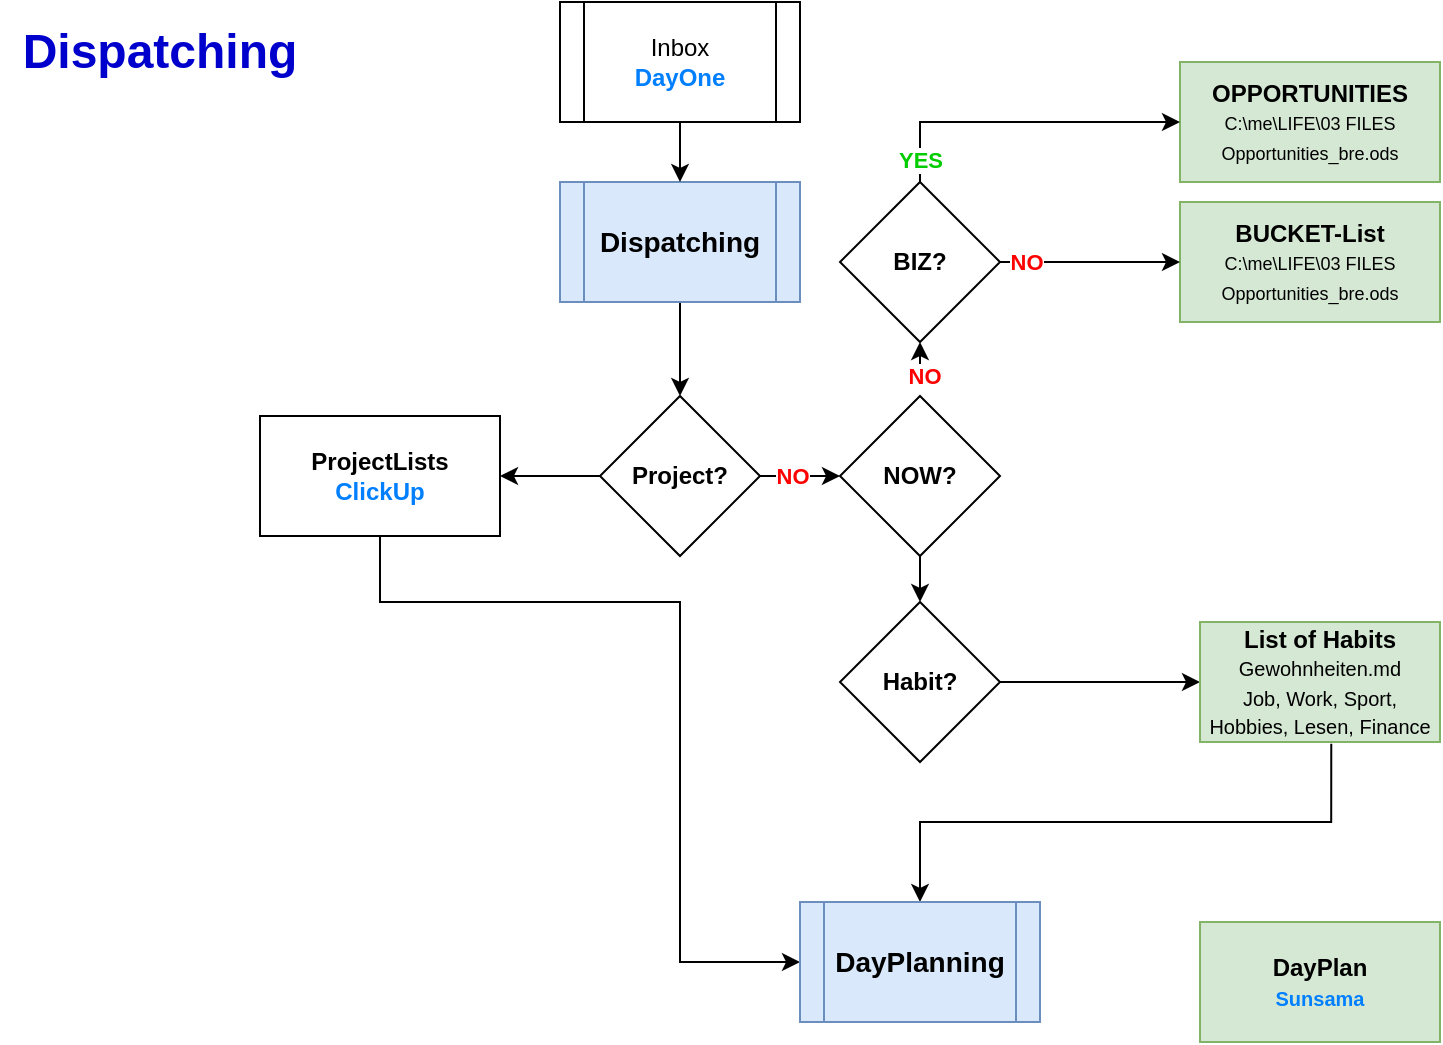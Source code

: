 <mxfile version="24.3.1" type="github">
  <diagram name="Seite-1" id="iVmIlQBCY1E0hf-4H-sd">
    <mxGraphModel dx="1430" dy="763" grid="1" gridSize="10" guides="1" tooltips="1" connect="1" arrows="1" fold="1" page="1" pageScale="1" pageWidth="827" pageHeight="1169" math="0" shadow="0">
      <root>
        <mxCell id="0" />
        <mxCell id="1" parent="0" />
        <mxCell id="-3UPCh3XHjgh82qcXA4f-2" value="&lt;font color=&quot;#0000cc&quot; style=&quot;font-size: 24px;&quot;&gt;&lt;b&gt;Dispatching&lt;/b&gt;&lt;/font&gt;" style="text;html=1;align=center;verticalAlign=middle;whiteSpace=wrap;rounded=0;" vertex="1" parent="1">
          <mxGeometry x="40" y="50" width="160" height="50" as="geometry" />
        </mxCell>
        <mxCell id="-3UPCh3XHjgh82qcXA4f-5" style="edgeStyle=orthogonalEdgeStyle;rounded=0;orthogonalLoop=1;jettySize=auto;html=1;entryX=0.5;entryY=0;entryDx=0;entryDy=0;" edge="1" parent="1" source="-3UPCh3XHjgh82qcXA4f-3" target="-3UPCh3XHjgh82qcXA4f-4">
          <mxGeometry relative="1" as="geometry" />
        </mxCell>
        <mxCell id="-3UPCh3XHjgh82qcXA4f-3" value="&lt;font style=&quot;font-size: 14px;&quot;&gt;&lt;b&gt;Dispatching&lt;/b&gt;&lt;/font&gt;" style="shape=process;whiteSpace=wrap;html=1;backgroundOutline=1;fillColor=#dae8fc;strokeColor=#6c8ebf;" vertex="1" parent="1">
          <mxGeometry x="320" y="140" width="120" height="60" as="geometry" />
        </mxCell>
        <mxCell id="-3UPCh3XHjgh82qcXA4f-8" style="edgeStyle=orthogonalEdgeStyle;rounded=0;orthogonalLoop=1;jettySize=auto;html=1;entryX=1;entryY=0.5;entryDx=0;entryDy=0;" edge="1" parent="1" source="-3UPCh3XHjgh82qcXA4f-4" target="-3UPCh3XHjgh82qcXA4f-7">
          <mxGeometry relative="1" as="geometry" />
        </mxCell>
        <mxCell id="-3UPCh3XHjgh82qcXA4f-14" style="edgeStyle=orthogonalEdgeStyle;rounded=0;orthogonalLoop=1;jettySize=auto;html=1;entryX=0;entryY=0.5;entryDx=0;entryDy=0;" edge="1" parent="1" source="-3UPCh3XHjgh82qcXA4f-4" target="-3UPCh3XHjgh82qcXA4f-11">
          <mxGeometry relative="1" as="geometry" />
        </mxCell>
        <mxCell id="-3UPCh3XHjgh82qcXA4f-4" value="&lt;b&gt;Project?&lt;/b&gt;" style="rhombus;whiteSpace=wrap;html=1;" vertex="1" parent="1">
          <mxGeometry x="340" y="247" width="80" height="80" as="geometry" />
        </mxCell>
        <mxCell id="-3UPCh3XHjgh82qcXA4f-31" style="edgeStyle=orthogonalEdgeStyle;rounded=0;orthogonalLoop=1;jettySize=auto;html=1;exitX=0.5;exitY=1;exitDx=0;exitDy=0;" edge="1" parent="1" source="-3UPCh3XHjgh82qcXA4f-7" target="-3UPCh3XHjgh82qcXA4f-28">
          <mxGeometry relative="1" as="geometry">
            <mxPoint x="210" y="390" as="sourcePoint" />
            <Array as="points">
              <mxPoint x="230" y="350" />
              <mxPoint x="380" y="350" />
            </Array>
          </mxGeometry>
        </mxCell>
        <mxCell id="-3UPCh3XHjgh82qcXA4f-7" value="&lt;b&gt;ProjectLists&lt;/b&gt;&lt;br&gt;&lt;b&gt;&lt;font color=&quot;#007fff&quot;&gt;ClickUp&lt;/font&gt;&lt;/b&gt;" style="rounded=0;whiteSpace=wrap;html=1;" vertex="1" parent="1">
          <mxGeometry x="170" y="257" width="120" height="60" as="geometry" />
        </mxCell>
        <mxCell id="-3UPCh3XHjgh82qcXA4f-9" value="&lt;b&gt;OPPORTUNITIES&lt;/b&gt;&lt;br&gt;&lt;font style=&quot;font-size: 9px;&quot;&gt;C:\me\LIFE\03 FILES&lt;/font&gt;&lt;div&gt;&lt;font style=&quot;font-size: 9px;&quot;&gt;Opportunities_bre.ods&lt;/font&gt;&lt;br&gt;&lt;/div&gt;" style="rounded=0;whiteSpace=wrap;html=1;fillColor=#d5e8d4;strokeColor=#82b366;" vertex="1" parent="1">
          <mxGeometry x="630" y="80" width="130" height="60" as="geometry" />
        </mxCell>
        <mxCell id="-3UPCh3XHjgh82qcXA4f-10" value="&lt;b&gt;BUCKET-List&lt;/b&gt;&lt;br&gt;&lt;font style=&quot;font-size: 9px;&quot;&gt;C:\me\LIFE\03 FILES&lt;/font&gt;&lt;div&gt;&lt;font style=&quot;font-size: 9px;&quot;&gt;Opportunities_bre.ods&lt;/font&gt;&lt;br&gt;&lt;/div&gt;" style="rounded=0;whiteSpace=wrap;html=1;fillColor=#d5e8d4;strokeColor=#82b366;" vertex="1" parent="1">
          <mxGeometry x="630" y="150" width="130" height="60" as="geometry" />
        </mxCell>
        <mxCell id="-3UPCh3XHjgh82qcXA4f-12" style="edgeStyle=orthogonalEdgeStyle;rounded=0;orthogonalLoop=1;jettySize=auto;html=1;exitX=0.5;exitY=0;exitDx=0;exitDy=0;" edge="1" parent="1" source="-3UPCh3XHjgh82qcXA4f-11" target="-3UPCh3XHjgh82qcXA4f-13">
          <mxGeometry relative="1" as="geometry" />
        </mxCell>
        <mxCell id="-3UPCh3XHjgh82qcXA4f-15" value="&lt;b&gt;&lt;font color=&quot;#ff0000&quot;&gt;NO&lt;/font&gt;&lt;/b&gt;&lt;div&gt;&lt;b&gt;&lt;font color=&quot;#ff0000&quot;&gt;&lt;br&gt;&lt;/font&gt;&lt;/b&gt;&lt;/div&gt;" style="edgeLabel;html=1;align=center;verticalAlign=middle;resizable=0;points=[];" vertex="1" connectable="0" parent="-3UPCh3XHjgh82qcXA4f-12">
          <mxGeometry x="-0.894" y="-2" relative="1" as="geometry">
            <mxPoint as="offset" />
          </mxGeometry>
        </mxCell>
        <mxCell id="-3UPCh3XHjgh82qcXA4f-11" value="&lt;b&gt;NOW?&lt;/b&gt;" style="rhombus;whiteSpace=wrap;html=1;" vertex="1" parent="1">
          <mxGeometry x="460" y="247" width="80" height="80" as="geometry" />
        </mxCell>
        <mxCell id="-3UPCh3XHjgh82qcXA4f-17" style="edgeStyle=orthogonalEdgeStyle;rounded=0;orthogonalLoop=1;jettySize=auto;html=1;exitX=0.5;exitY=0;exitDx=0;exitDy=0;" edge="1" parent="1" source="-3UPCh3XHjgh82qcXA4f-13" target="-3UPCh3XHjgh82qcXA4f-9">
          <mxGeometry relative="1" as="geometry" />
        </mxCell>
        <mxCell id="-3UPCh3XHjgh82qcXA4f-18" value="&lt;b&gt;&lt;font color=&quot;#00cc00&quot;&gt;YES&lt;/font&gt;&lt;/b&gt;" style="edgeLabel;html=1;align=center;verticalAlign=middle;resizable=0;points=[];" vertex="1" connectable="0" parent="-3UPCh3XHjgh82qcXA4f-17">
          <mxGeometry x="-0.854" relative="1" as="geometry">
            <mxPoint as="offset" />
          </mxGeometry>
        </mxCell>
        <mxCell id="-3UPCh3XHjgh82qcXA4f-19" style="edgeStyle=orthogonalEdgeStyle;rounded=0;orthogonalLoop=1;jettySize=auto;html=1;" edge="1" parent="1" source="-3UPCh3XHjgh82qcXA4f-13" target="-3UPCh3XHjgh82qcXA4f-10">
          <mxGeometry relative="1" as="geometry" />
        </mxCell>
        <mxCell id="-3UPCh3XHjgh82qcXA4f-20" value="&lt;b&gt;&lt;font color=&quot;#ff0000&quot;&gt;NO&lt;/font&gt;&lt;/b&gt;" style="edgeLabel;html=1;align=center;verticalAlign=middle;resizable=0;points=[];" vertex="1" connectable="0" parent="-3UPCh3XHjgh82qcXA4f-19">
          <mxGeometry x="-0.706" relative="1" as="geometry">
            <mxPoint as="offset" />
          </mxGeometry>
        </mxCell>
        <mxCell id="-3UPCh3XHjgh82qcXA4f-13" value="&lt;b&gt;BIZ?&lt;/b&gt;" style="rhombus;whiteSpace=wrap;html=1;" vertex="1" parent="1">
          <mxGeometry x="460" y="140" width="80" height="80" as="geometry" />
        </mxCell>
        <mxCell id="-3UPCh3XHjgh82qcXA4f-16" value="&lt;b&gt;&lt;font color=&quot;#ff0000&quot;&gt;NO&lt;/font&gt;&lt;/b&gt;" style="edgeLabel;html=1;align=center;verticalAlign=middle;resizable=0;points=[];" vertex="1" connectable="0" parent="1">
          <mxGeometry x="433.004" y="284" as="geometry">
            <mxPoint x="3" y="3" as="offset" />
          </mxGeometry>
        </mxCell>
        <mxCell id="-3UPCh3XHjgh82qcXA4f-24" style="edgeStyle=orthogonalEdgeStyle;rounded=0;orthogonalLoop=1;jettySize=auto;html=1;" edge="1" parent="1" source="-3UPCh3XHjgh82qcXA4f-21" target="-3UPCh3XHjgh82qcXA4f-23">
          <mxGeometry relative="1" as="geometry" />
        </mxCell>
        <mxCell id="-3UPCh3XHjgh82qcXA4f-21" value="&lt;b&gt;Habit?&lt;/b&gt;" style="rhombus;whiteSpace=wrap;html=1;" vertex="1" parent="1">
          <mxGeometry x="460" y="350" width="80" height="80" as="geometry" />
        </mxCell>
        <mxCell id="-3UPCh3XHjgh82qcXA4f-22" style="edgeStyle=orthogonalEdgeStyle;rounded=0;orthogonalLoop=1;jettySize=auto;html=1;entryX=0.5;entryY=0;entryDx=0;entryDy=0;" edge="1" parent="1" source="-3UPCh3XHjgh82qcXA4f-11" target="-3UPCh3XHjgh82qcXA4f-21">
          <mxGeometry relative="1" as="geometry" />
        </mxCell>
        <mxCell id="-3UPCh3XHjgh82qcXA4f-29" style="edgeStyle=orthogonalEdgeStyle;rounded=0;orthogonalLoop=1;jettySize=auto;html=1;entryX=0.5;entryY=0;entryDx=0;entryDy=0;exitX=0.547;exitY=1.015;exitDx=0;exitDy=0;exitPerimeter=0;" edge="1" parent="1" source="-3UPCh3XHjgh82qcXA4f-23" target="-3UPCh3XHjgh82qcXA4f-28">
          <mxGeometry relative="1" as="geometry" />
        </mxCell>
        <mxCell id="-3UPCh3XHjgh82qcXA4f-23" value="&lt;b&gt;List of Habits&lt;/b&gt;&lt;br&gt;&lt;font size=&quot;1&quot;&gt;Gewohnheiten.md&lt;br&gt;Job, Work, Sport, Hobbies, Lesen, Finance&lt;/font&gt;" style="rounded=0;whiteSpace=wrap;html=1;fillColor=#d5e8d4;strokeColor=#82b366;" vertex="1" parent="1">
          <mxGeometry x="640" y="360" width="120" height="60" as="geometry" />
        </mxCell>
        <mxCell id="-3UPCh3XHjgh82qcXA4f-26" style="edgeStyle=orthogonalEdgeStyle;rounded=0;orthogonalLoop=1;jettySize=auto;html=1;entryX=0.5;entryY=0;entryDx=0;entryDy=0;" edge="1" parent="1" source="-3UPCh3XHjgh82qcXA4f-25" target="-3UPCh3XHjgh82qcXA4f-3">
          <mxGeometry relative="1" as="geometry" />
        </mxCell>
        <mxCell id="-3UPCh3XHjgh82qcXA4f-25" value="Inbox&lt;br&gt;&lt;b&gt;&lt;font color=&quot;#007fff&quot;&gt;DayOne&lt;/font&gt;&lt;/b&gt;" style="shape=process;whiteSpace=wrap;html=1;backgroundOutline=1;" vertex="1" parent="1">
          <mxGeometry x="320" y="50" width="120" height="60" as="geometry" />
        </mxCell>
        <mxCell id="-3UPCh3XHjgh82qcXA4f-27" value="&lt;b&gt;DayPlan&lt;/b&gt;&lt;br&gt;&lt;font color=&quot;#007fff&quot; size=&quot;1&quot;&gt;&lt;b&gt;Sunsama&lt;/b&gt;&lt;/font&gt;" style="rounded=0;whiteSpace=wrap;html=1;fillColor=#d5e8d4;strokeColor=#82b366;" vertex="1" parent="1">
          <mxGeometry x="640" y="510" width="120" height="60" as="geometry" />
        </mxCell>
        <mxCell id="-3UPCh3XHjgh82qcXA4f-28" value="&lt;font style=&quot;font-size: 14px;&quot;&gt;&lt;b&gt;DayPlanning&lt;/b&gt;&lt;/font&gt;" style="shape=process;whiteSpace=wrap;html=1;backgroundOutline=1;fillColor=#dae8fc;strokeColor=#6c8ebf;" vertex="1" parent="1">
          <mxGeometry x="440" y="500" width="120" height="60" as="geometry" />
        </mxCell>
      </root>
    </mxGraphModel>
  </diagram>
</mxfile>
